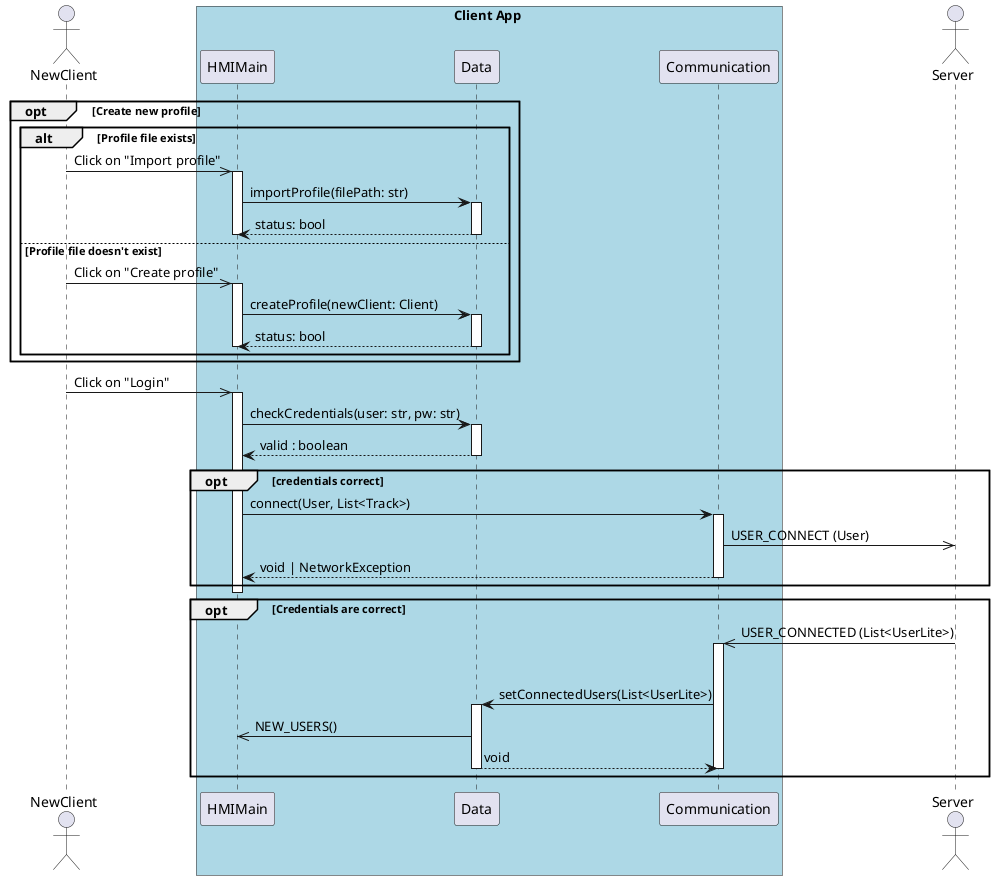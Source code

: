 @startuml 1.2 User logs in (client)
actor NewClient

box Client App #LightBlue
    participant HMIMain as HMI
    participant Data
    participant Communication
end box

actor Server 

opt Create new profile 
    alt Profile file exists
        NewClient ->> HMI++: Click on "Import profile"
        HMI -> Data++: importProfile(filePath: str)
        return status: bool
        deactivate HMI 
    else Profile file doesn't exist
        NewClient ->> HMI++: Click on "Create profile"
        HMI -> Data++: createProfile(newClient: Client)
        return status: bool
        deactivate HMI
    end
end



NewClient ->> HMI++: Click on "Login"
HMI -> Data++: checkCredentials(user: str, pw: str)
return valid : boolean

opt credentials correct
    HMI -> Communication++ : connect(User, List<Track>)
    Communication->>Server: USER_CONNECT (User)
    return void | NetworkException
end

deactivate HMI

opt Credentials are correct
    Server ->> Communication++: USER_CONNECTED (List<UserLite>)
    deactivate Server
    Communication->Data++: setConnectedUsers(List<UserLite>)
    Data->>HMI : NEW_USERS()
    return void
    deactivate Communication
end

@enduml